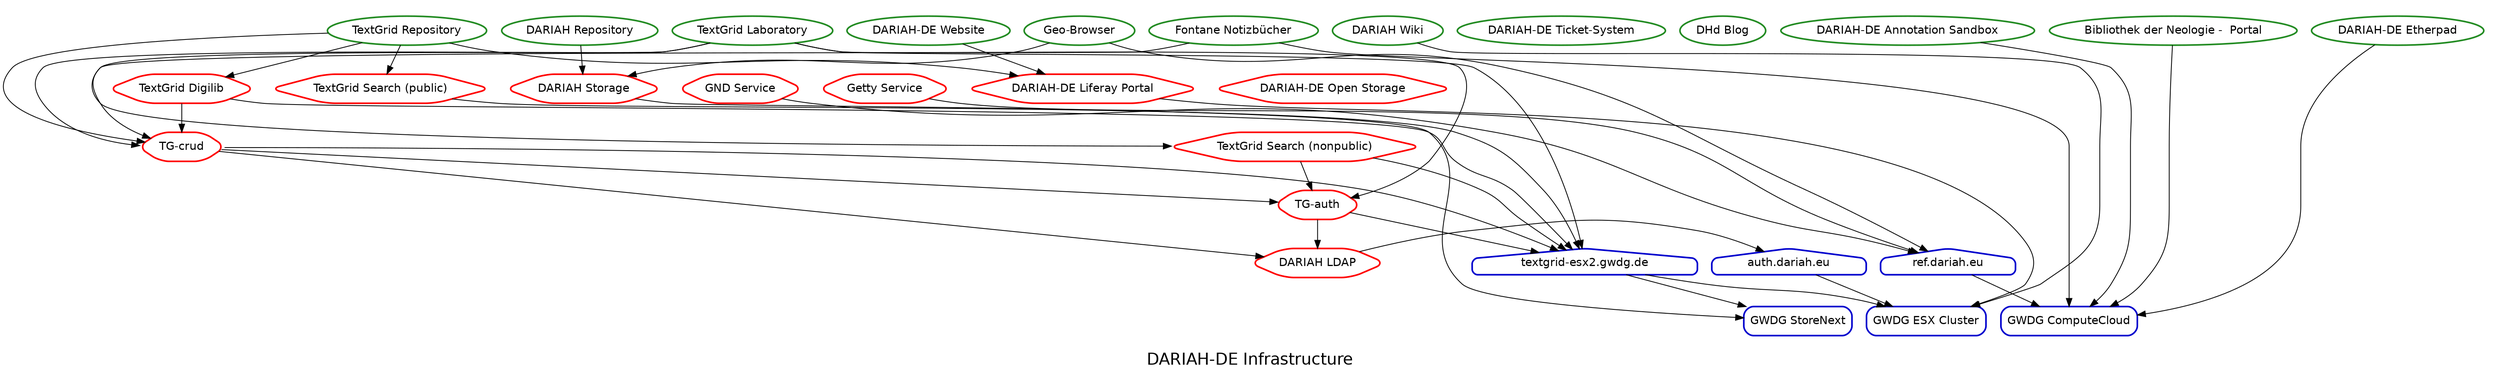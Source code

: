 digraph {
	fontname=helvetica fontsize=20 label="DARIAH-DE Infrastructure"
	subgraph cluster_services {
		node [color=forestgreen fontname=helvetica shape=oval style="rounded,bold"]
		color=white label=""
		"/services/tgrep" [label="TextGrid Repository"]
		"/services/fontane" [label="Fontane Notizbücher"]
		"/services/tglab" [label="TextGrid Laboratory"]
		"/services/dhdblog" [label="DHd Blog"]
		"/services/otrs" [label="DARIAH-DE Ticket-System"]
		"/services/confluence" [label="DARIAH Wiki"]
		"/services/annotation_sandbox" [label="DARIAH-DE Annotation Sandbox"]
		"/services/etherpad" [label="DARIAH-DE Etherpad"]
		"/services/website" [label="DARIAH-DE Website"]
		"/services/geobrowser" [label="Geo-Browser"]
		"/services/repository" [label="DARIAH Repository"]
		"/services/neologie" [label="Bibliothek der Neologie -  Portal"]
	}
	subgraph cluster_middlewares {
		node [color=red fontname=helvetica shape=hexagon style="rounded,bold"]
		color=white label=""
		"/middlewares/dariah-openstorage" [label="DARIAH-DE Open Storage"]
		"/middlewares/getty" [label="Getty Service"]
		"/middlewares/dariahstorage" [label="DARIAH Storage"]
		"/middlewares/tgsearch-public" [label="TextGrid Search (public)"]
		"/middlewares/gnd" [label="GND Service"]
		"/middlewares/dariahldap" [label="DARIAH LDAP"]
		"/middlewares/tgauth" [label="TG-auth"]
		"/middlewares/tgdigilib" [label="TextGrid Digilib"]
		"/middlewares/liferay" [label="DARIAH-DE Liferay Portal"]
		"/middlewares/tgsearch-nonpublic" [label="TextGrid Search (nonpublic)"]
		"/middlewares/tgcrud" [label="TG-crud"]
	}
	subgraph cluster_servers {
		node [color=blue3 fontname=helvetica shape=house style="rounded,bold"]
		color=white label=""
		"/servers/ref" [label="ref.dariah.eu"]
		"/servers/auth" [label="auth.dariah.eu"]
		"/servers/textgrid-esx2" [label="textgrid-esx2.gwdg.de"]
	}
	subgraph cluster_infrastructure {
		node [color=blue3 fontname=helvetica shape=box style="rounded,bold"]
		color=white label=""
		"/infrastructure/gwdg-esx" [label="GWDG ESX Cluster"]
		"/infrastructure/gwdg-storenext" [label="GWDG StoreNext"]
		"/infrastructure/gwdg-cloud" [label="GWDG ComputeCloud"]
	}
	"/services/tgrep" -> "/middlewares/liferay"
	"/services/tgrep" -> "/middlewares/tgcrud"
	"/services/tgrep" -> "/middlewares/tgsearch-public"
	"/services/tgrep" -> "/middlewares/tgdigilib"
	"/services/fontane" -> "/middlewares/tgcrud"
	"/services/fontane" -> "/infrastructure/gwdg-cloud"
	"/services/tglab" -> "/middlewares/tgauth"
	"/services/tglab" -> "/middlewares/tgcrud"
	"/services/tglab" -> "/middlewares/tgsearch-nonpublic"
	"/services/tglab" -> "/servers/textgrid-esx2"
	"/services/confluence" -> "/infrastructure/gwdg-esx"
	"/services/annotation_sandbox" -> "/infrastructure/gwdg-cloud"
	"/services/etherpad" -> "/infrastructure/gwdg-cloud"
	"/services/website" -> "/middlewares/liferay"
	"/services/geobrowser" -> "/middlewares/dariahstorage"
	"/services/geobrowser" -> "/servers/ref"
	"/services/repository" -> "/middlewares/dariahstorage"
	"/services/neologie" -> "/infrastructure/gwdg-cloud"
	"/middlewares/getty" -> "/servers/ref"
	"/middlewares/dariahstorage" -> "/infrastructure/gwdg-storenext"
	"/middlewares/tgsearch-public" -> "/servers/textgrid-esx2"
	"/middlewares/gnd" -> "/servers/ref"
	"/middlewares/dariahldap" -> "/servers/auth"
	"/middlewares/tgauth" -> "/middlewares/dariahldap"
	"/middlewares/tgauth" -> "/servers/textgrid-esx2"
	"/middlewares/tgdigilib" -> "/middlewares/tgcrud"
	"/middlewares/tgdigilib" -> "/servers/textgrid-esx2"
	"/middlewares/liferay" -> "/infrastructure/gwdg-esx"
	"/middlewares/tgsearch-nonpublic" -> "/servers/textgrid-esx2"
	"/middlewares/tgsearch-nonpublic" -> "/middlewares/tgauth"
	"/middlewares/tgcrud" -> "/middlewares/tgauth"
	"/middlewares/tgcrud" -> "/middlewares/dariahldap"
	"/middlewares/tgcrud" -> "/servers/textgrid-esx2"
	"/servers/ref" -> "/infrastructure/gwdg-cloud"
	"/servers/auth" -> "/infrastructure/gwdg-esx"
	"/servers/textgrid-esx2" -> "/infrastructure/gwdg-storenext"
	"/servers/textgrid-esx2" -> "/infrastructure/gwdg-esx"
}
